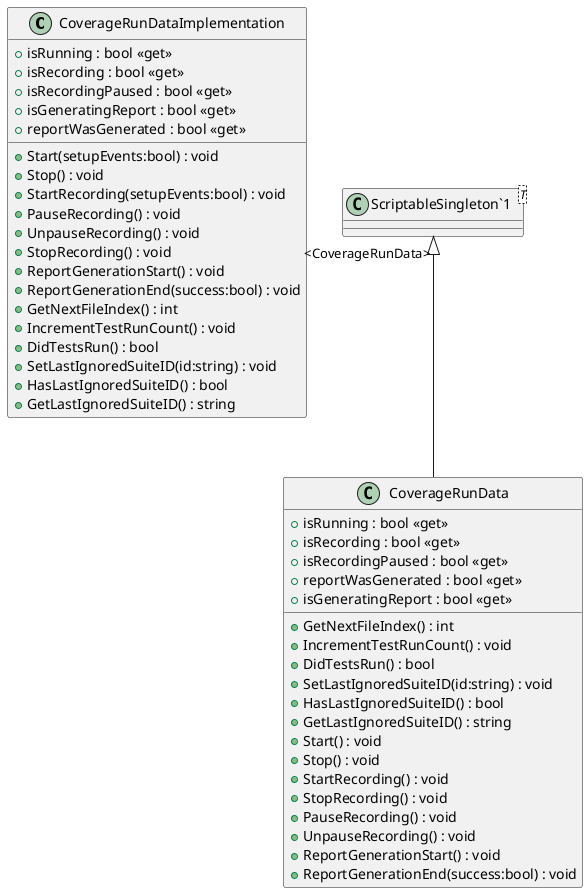 @startuml
class CoverageRunDataImplementation {
    + Start(setupEvents:bool) : void
    + Stop() : void
    + StartRecording(setupEvents:bool) : void
    + PauseRecording() : void
    + UnpauseRecording() : void
    + StopRecording() : void
    + isRunning : bool <<get>>
    + isRecording : bool <<get>>
    + isRecordingPaused : bool <<get>>
    + isGeneratingReport : bool <<get>>
    + reportWasGenerated : bool <<get>>
    + ReportGenerationStart() : void
    + ReportGenerationEnd(success:bool) : void
    + GetNextFileIndex() : int
    + IncrementTestRunCount() : void
    + DidTestsRun() : bool
    + SetLastIgnoredSuiteID(id:string) : void
    + HasLastIgnoredSuiteID() : bool
    + GetLastIgnoredSuiteID() : string
}
class CoverageRunData {
    + isRunning : bool <<get>>
    + isRecording : bool <<get>>
    + isRecordingPaused : bool <<get>>
    + reportWasGenerated : bool <<get>>
    + GetNextFileIndex() : int
    + IncrementTestRunCount() : void
    + DidTestsRun() : bool
    + SetLastIgnoredSuiteID(id:string) : void
    + HasLastIgnoredSuiteID() : bool
    + GetLastIgnoredSuiteID() : string
    + Start() : void
    + Stop() : void
    + StartRecording() : void
    + StopRecording() : void
    + PauseRecording() : void
    + UnpauseRecording() : void
    + isGeneratingReport : bool <<get>>
    + ReportGenerationStart() : void
    + ReportGenerationEnd(success:bool) : void
}
class "ScriptableSingleton`1"<T> {
}
"ScriptableSingleton`1" "<CoverageRunData>" <|-- CoverageRunData
@enduml
